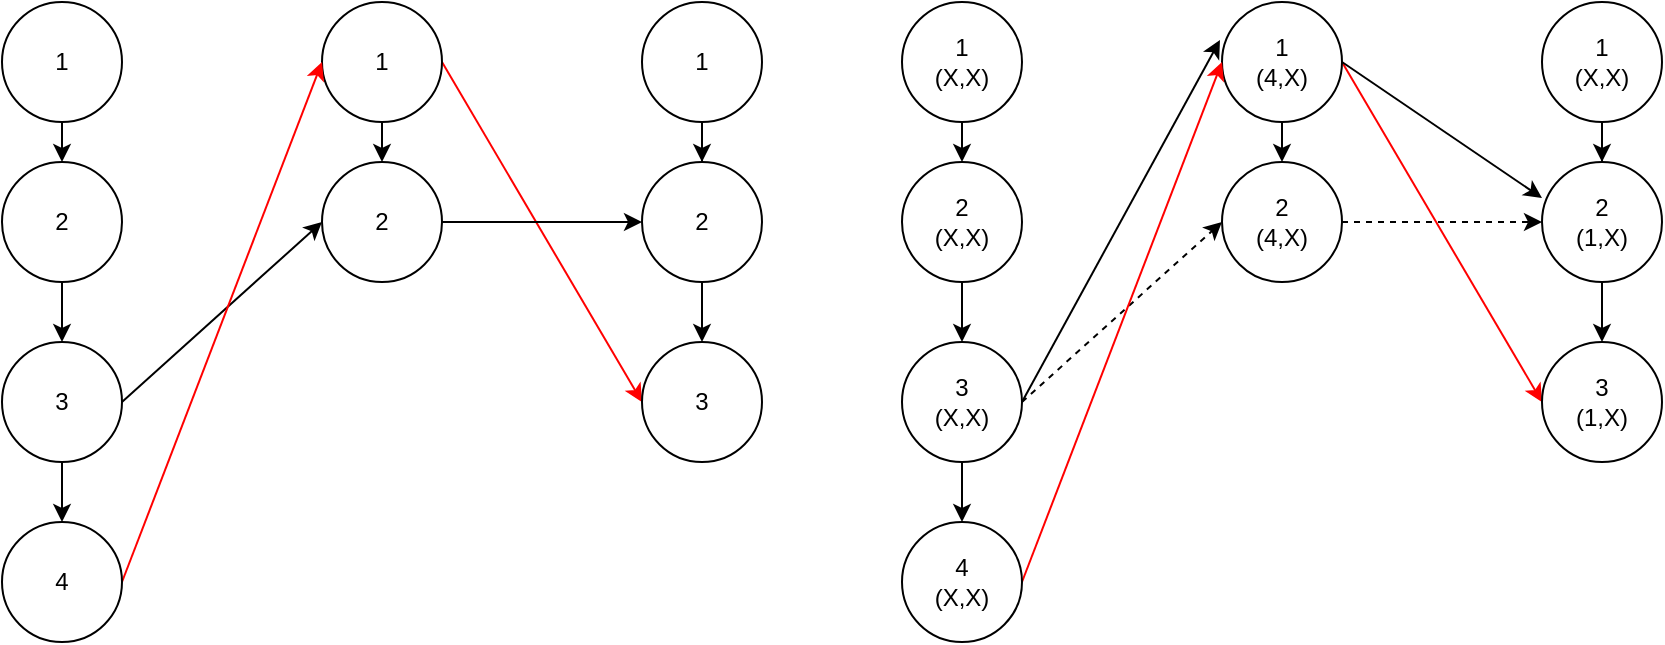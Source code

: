 <mxfile version="21.2.3" type="github">
  <diagram name="Page-1" id="EqN2ihkZY8LfmmxPtkRx">
    <mxGraphModel dx="1434" dy="760" grid="1" gridSize="10" guides="1" tooltips="1" connect="1" arrows="1" fold="1" page="1" pageScale="1" pageWidth="900" pageHeight="1600" math="0" shadow="0">
      <root>
        <mxCell id="0" />
        <mxCell id="1" parent="0" />
        <mxCell id="M4Kt0BlY2luRlgW2MM56-14" style="edgeStyle=orthogonalEdgeStyle;rounded=0;orthogonalLoop=1;jettySize=auto;html=1;exitX=0.5;exitY=1;exitDx=0;exitDy=0;entryX=0.5;entryY=0;entryDx=0;entryDy=0;" edge="1" parent="1" source="M4Kt0BlY2luRlgW2MM56-1" target="M4Kt0BlY2luRlgW2MM56-2">
          <mxGeometry relative="1" as="geometry" />
        </mxCell>
        <mxCell id="M4Kt0BlY2luRlgW2MM56-1" value="1" style="ellipse;whiteSpace=wrap;html=1;aspect=fixed;" vertex="1" parent="1">
          <mxGeometry x="40" y="120" width="60" height="60" as="geometry" />
        </mxCell>
        <mxCell id="M4Kt0BlY2luRlgW2MM56-15" style="edgeStyle=orthogonalEdgeStyle;rounded=0;orthogonalLoop=1;jettySize=auto;html=1;exitX=0.5;exitY=1;exitDx=0;exitDy=0;entryX=0.5;entryY=0;entryDx=0;entryDy=0;" edge="1" parent="1" source="M4Kt0BlY2luRlgW2MM56-2" target="M4Kt0BlY2luRlgW2MM56-3">
          <mxGeometry relative="1" as="geometry" />
        </mxCell>
        <mxCell id="M4Kt0BlY2luRlgW2MM56-2" value="2" style="ellipse;whiteSpace=wrap;html=1;aspect=fixed;" vertex="1" parent="1">
          <mxGeometry x="40" y="200" width="60" height="60" as="geometry" />
        </mxCell>
        <mxCell id="M4Kt0BlY2luRlgW2MM56-21" style="edgeStyle=orthogonalEdgeStyle;rounded=0;orthogonalLoop=1;jettySize=auto;html=1;exitX=0.5;exitY=1;exitDx=0;exitDy=0;" edge="1" parent="1" source="M4Kt0BlY2luRlgW2MM56-3" target="M4Kt0BlY2luRlgW2MM56-20">
          <mxGeometry relative="1" as="geometry" />
        </mxCell>
        <mxCell id="M4Kt0BlY2luRlgW2MM56-22" style="rounded=0;orthogonalLoop=1;jettySize=auto;html=1;exitX=1;exitY=0.5;exitDx=0;exitDy=0;entryX=0;entryY=0.5;entryDx=0;entryDy=0;" edge="1" parent="1" source="M4Kt0BlY2luRlgW2MM56-3" target="M4Kt0BlY2luRlgW2MM56-7">
          <mxGeometry relative="1" as="geometry" />
        </mxCell>
        <mxCell id="M4Kt0BlY2luRlgW2MM56-3" value="3" style="ellipse;whiteSpace=wrap;html=1;aspect=fixed;" vertex="1" parent="1">
          <mxGeometry x="40" y="290" width="60" height="60" as="geometry" />
        </mxCell>
        <mxCell id="M4Kt0BlY2luRlgW2MM56-16" style="edgeStyle=orthogonalEdgeStyle;rounded=0;orthogonalLoop=1;jettySize=auto;html=1;exitX=0.5;exitY=1;exitDx=0;exitDy=0;entryX=0.5;entryY=0;entryDx=0;entryDy=0;" edge="1" parent="1" source="M4Kt0BlY2luRlgW2MM56-6" target="M4Kt0BlY2luRlgW2MM56-7">
          <mxGeometry relative="1" as="geometry" />
        </mxCell>
        <mxCell id="M4Kt0BlY2luRlgW2MM56-26" style="rounded=0;orthogonalLoop=1;jettySize=auto;html=1;exitX=1;exitY=0.5;exitDx=0;exitDy=0;entryX=0;entryY=0.5;entryDx=0;entryDy=0;strokeColor=#FF0000;" edge="1" parent="1" source="M4Kt0BlY2luRlgW2MM56-6" target="M4Kt0BlY2luRlgW2MM56-12">
          <mxGeometry relative="1" as="geometry" />
        </mxCell>
        <mxCell id="M4Kt0BlY2luRlgW2MM56-6" value="1" style="ellipse;whiteSpace=wrap;html=1;aspect=fixed;" vertex="1" parent="1">
          <mxGeometry x="200" y="120" width="60" height="60" as="geometry" />
        </mxCell>
        <mxCell id="M4Kt0BlY2luRlgW2MM56-23" style="edgeStyle=orthogonalEdgeStyle;rounded=0;orthogonalLoop=1;jettySize=auto;html=1;exitX=1;exitY=0.5;exitDx=0;exitDy=0;" edge="1" parent="1" source="M4Kt0BlY2luRlgW2MM56-7" target="M4Kt0BlY2luRlgW2MM56-11">
          <mxGeometry relative="1" as="geometry" />
        </mxCell>
        <mxCell id="M4Kt0BlY2luRlgW2MM56-7" value="2" style="ellipse;whiteSpace=wrap;html=1;aspect=fixed;" vertex="1" parent="1">
          <mxGeometry x="200" y="200" width="60" height="60" as="geometry" />
        </mxCell>
        <mxCell id="M4Kt0BlY2luRlgW2MM56-18" style="edgeStyle=orthogonalEdgeStyle;rounded=0;orthogonalLoop=1;jettySize=auto;html=1;exitX=0.5;exitY=1;exitDx=0;exitDy=0;" edge="1" parent="1" source="M4Kt0BlY2luRlgW2MM56-10" target="M4Kt0BlY2luRlgW2MM56-11">
          <mxGeometry relative="1" as="geometry" />
        </mxCell>
        <mxCell id="M4Kt0BlY2luRlgW2MM56-10" value="1" style="ellipse;whiteSpace=wrap;html=1;aspect=fixed;" vertex="1" parent="1">
          <mxGeometry x="360" y="120" width="60" height="60" as="geometry" />
        </mxCell>
        <mxCell id="M4Kt0BlY2luRlgW2MM56-19" style="edgeStyle=orthogonalEdgeStyle;rounded=0;orthogonalLoop=1;jettySize=auto;html=1;exitX=0.5;exitY=1;exitDx=0;exitDy=0;entryX=0.5;entryY=0;entryDx=0;entryDy=0;" edge="1" parent="1" source="M4Kt0BlY2luRlgW2MM56-11" target="M4Kt0BlY2luRlgW2MM56-12">
          <mxGeometry relative="1" as="geometry" />
        </mxCell>
        <mxCell id="M4Kt0BlY2luRlgW2MM56-11" value="2" style="ellipse;whiteSpace=wrap;html=1;aspect=fixed;" vertex="1" parent="1">
          <mxGeometry x="360" y="200" width="60" height="60" as="geometry" />
        </mxCell>
        <mxCell id="M4Kt0BlY2luRlgW2MM56-12" value="3" style="ellipse;whiteSpace=wrap;html=1;aspect=fixed;" vertex="1" parent="1">
          <mxGeometry x="360" y="290" width="60" height="60" as="geometry" />
        </mxCell>
        <mxCell id="M4Kt0BlY2luRlgW2MM56-25" style="rounded=0;orthogonalLoop=1;jettySize=auto;html=1;exitX=1;exitY=0.5;exitDx=0;exitDy=0;entryX=0;entryY=0.5;entryDx=0;entryDy=0;strokeColor=#FF0000;" edge="1" parent="1" source="M4Kt0BlY2luRlgW2MM56-20" target="M4Kt0BlY2luRlgW2MM56-6">
          <mxGeometry relative="1" as="geometry" />
        </mxCell>
        <mxCell id="M4Kt0BlY2luRlgW2MM56-20" value="4" style="ellipse;whiteSpace=wrap;html=1;aspect=fixed;" vertex="1" parent="1">
          <mxGeometry x="40" y="380" width="60" height="60" as="geometry" />
        </mxCell>
        <mxCell id="M4Kt0BlY2luRlgW2MM56-28" style="edgeStyle=orthogonalEdgeStyle;rounded=0;orthogonalLoop=1;jettySize=auto;html=1;exitX=0.5;exitY=1;exitDx=0;exitDy=0;entryX=0.5;entryY=0;entryDx=0;entryDy=0;" edge="1" parent="1" source="M4Kt0BlY2luRlgW2MM56-29" target="M4Kt0BlY2luRlgW2MM56-31">
          <mxGeometry relative="1" as="geometry" />
        </mxCell>
        <mxCell id="M4Kt0BlY2luRlgW2MM56-29" value="1&lt;br&gt;(X,X)" style="ellipse;whiteSpace=wrap;html=1;aspect=fixed;" vertex="1" parent="1">
          <mxGeometry x="490" y="120" width="60" height="60" as="geometry" />
        </mxCell>
        <mxCell id="M4Kt0BlY2luRlgW2MM56-30" style="edgeStyle=orthogonalEdgeStyle;rounded=0;orthogonalLoop=1;jettySize=auto;html=1;exitX=0.5;exitY=1;exitDx=0;exitDy=0;entryX=0.5;entryY=0;entryDx=0;entryDy=0;" edge="1" parent="1" source="M4Kt0BlY2luRlgW2MM56-31" target="M4Kt0BlY2luRlgW2MM56-34">
          <mxGeometry relative="1" as="geometry" />
        </mxCell>
        <mxCell id="M4Kt0BlY2luRlgW2MM56-31" value="2&lt;br&gt;(X,X)" style="ellipse;whiteSpace=wrap;html=1;aspect=fixed;" vertex="1" parent="1">
          <mxGeometry x="490" y="200" width="60" height="60" as="geometry" />
        </mxCell>
        <mxCell id="M4Kt0BlY2luRlgW2MM56-32" style="edgeStyle=orthogonalEdgeStyle;rounded=0;orthogonalLoop=1;jettySize=auto;html=1;exitX=0.5;exitY=1;exitDx=0;exitDy=0;" edge="1" parent="1" source="M4Kt0BlY2luRlgW2MM56-34" target="M4Kt0BlY2luRlgW2MM56-46">
          <mxGeometry relative="1" as="geometry" />
        </mxCell>
        <mxCell id="M4Kt0BlY2luRlgW2MM56-33" style="rounded=0;orthogonalLoop=1;jettySize=auto;html=1;exitX=1;exitY=0.5;exitDx=0;exitDy=0;entryX=0;entryY=0.5;entryDx=0;entryDy=0;dashed=1;" edge="1" parent="1" source="M4Kt0BlY2luRlgW2MM56-34" target="M4Kt0BlY2luRlgW2MM56-39">
          <mxGeometry relative="1" as="geometry" />
        </mxCell>
        <mxCell id="M4Kt0BlY2luRlgW2MM56-48" style="rounded=0;orthogonalLoop=1;jettySize=auto;html=1;exitX=1;exitY=0.5;exitDx=0;exitDy=0;entryX=-0.017;entryY=0.317;entryDx=0;entryDy=0;entryPerimeter=0;" edge="1" parent="1" source="M4Kt0BlY2luRlgW2MM56-34" target="M4Kt0BlY2luRlgW2MM56-37">
          <mxGeometry relative="1" as="geometry" />
        </mxCell>
        <mxCell id="M4Kt0BlY2luRlgW2MM56-34" value="3&lt;br&gt;(X,X)" style="ellipse;whiteSpace=wrap;html=1;aspect=fixed;" vertex="1" parent="1">
          <mxGeometry x="490" y="290" width="60" height="60" as="geometry" />
        </mxCell>
        <mxCell id="M4Kt0BlY2luRlgW2MM56-35" style="edgeStyle=orthogonalEdgeStyle;rounded=0;orthogonalLoop=1;jettySize=auto;html=1;exitX=0.5;exitY=1;exitDx=0;exitDy=0;entryX=0.5;entryY=0;entryDx=0;entryDy=0;" edge="1" parent="1" source="M4Kt0BlY2luRlgW2MM56-37" target="M4Kt0BlY2luRlgW2MM56-39">
          <mxGeometry relative="1" as="geometry" />
        </mxCell>
        <mxCell id="M4Kt0BlY2luRlgW2MM56-36" style="rounded=0;orthogonalLoop=1;jettySize=auto;html=1;exitX=1;exitY=0.5;exitDx=0;exitDy=0;entryX=0;entryY=0.5;entryDx=0;entryDy=0;strokeColor=#FF0000;" edge="1" parent="1" source="M4Kt0BlY2luRlgW2MM56-37" target="M4Kt0BlY2luRlgW2MM56-44">
          <mxGeometry relative="1" as="geometry" />
        </mxCell>
        <mxCell id="M4Kt0BlY2luRlgW2MM56-49" style="rounded=0;orthogonalLoop=1;jettySize=auto;html=1;exitX=1;exitY=0.5;exitDx=0;exitDy=0;entryX=0;entryY=0.3;entryDx=0;entryDy=0;entryPerimeter=0;" edge="1" parent="1" source="M4Kt0BlY2luRlgW2MM56-37" target="M4Kt0BlY2luRlgW2MM56-43">
          <mxGeometry relative="1" as="geometry" />
        </mxCell>
        <mxCell id="M4Kt0BlY2luRlgW2MM56-37" value="1&lt;br&gt;(4,X)" style="ellipse;whiteSpace=wrap;html=1;aspect=fixed;" vertex="1" parent="1">
          <mxGeometry x="650" y="120" width="60" height="60" as="geometry" />
        </mxCell>
        <mxCell id="M4Kt0BlY2luRlgW2MM56-38" style="edgeStyle=orthogonalEdgeStyle;rounded=0;orthogonalLoop=1;jettySize=auto;html=1;exitX=1;exitY=0.5;exitDx=0;exitDy=0;dashed=1;" edge="1" parent="1" source="M4Kt0BlY2luRlgW2MM56-39" target="M4Kt0BlY2luRlgW2MM56-43">
          <mxGeometry relative="1" as="geometry" />
        </mxCell>
        <mxCell id="M4Kt0BlY2luRlgW2MM56-39" value="2&lt;br&gt;(4,X)" style="ellipse;whiteSpace=wrap;html=1;aspect=fixed;" vertex="1" parent="1">
          <mxGeometry x="650" y="200" width="60" height="60" as="geometry" />
        </mxCell>
        <mxCell id="M4Kt0BlY2luRlgW2MM56-40" style="edgeStyle=orthogonalEdgeStyle;rounded=0;orthogonalLoop=1;jettySize=auto;html=1;exitX=0.5;exitY=1;exitDx=0;exitDy=0;" edge="1" parent="1" source="M4Kt0BlY2luRlgW2MM56-41" target="M4Kt0BlY2luRlgW2MM56-43">
          <mxGeometry relative="1" as="geometry" />
        </mxCell>
        <mxCell id="M4Kt0BlY2luRlgW2MM56-41" value="1&lt;br&gt;(X,X)" style="ellipse;whiteSpace=wrap;html=1;aspect=fixed;" vertex="1" parent="1">
          <mxGeometry x="810" y="120" width="60" height="60" as="geometry" />
        </mxCell>
        <mxCell id="M4Kt0BlY2luRlgW2MM56-42" style="edgeStyle=orthogonalEdgeStyle;rounded=0;orthogonalLoop=1;jettySize=auto;html=1;exitX=0.5;exitY=1;exitDx=0;exitDy=0;entryX=0.5;entryY=0;entryDx=0;entryDy=0;" edge="1" parent="1" source="M4Kt0BlY2luRlgW2MM56-43" target="M4Kt0BlY2luRlgW2MM56-44">
          <mxGeometry relative="1" as="geometry" />
        </mxCell>
        <mxCell id="M4Kt0BlY2luRlgW2MM56-43" value="2&lt;br&gt;(1,X)" style="ellipse;whiteSpace=wrap;html=1;aspect=fixed;" vertex="1" parent="1">
          <mxGeometry x="810" y="200" width="60" height="60" as="geometry" />
        </mxCell>
        <mxCell id="M4Kt0BlY2luRlgW2MM56-44" value="3&lt;br&gt;(1,X)" style="ellipse;whiteSpace=wrap;html=1;aspect=fixed;" vertex="1" parent="1">
          <mxGeometry x="810" y="290" width="60" height="60" as="geometry" />
        </mxCell>
        <mxCell id="M4Kt0BlY2luRlgW2MM56-45" style="rounded=0;orthogonalLoop=1;jettySize=auto;html=1;exitX=1;exitY=0.5;exitDx=0;exitDy=0;entryX=0;entryY=0.5;entryDx=0;entryDy=0;strokeColor=#FF0000;" edge="1" parent="1" source="M4Kt0BlY2luRlgW2MM56-46" target="M4Kt0BlY2luRlgW2MM56-37">
          <mxGeometry relative="1" as="geometry" />
        </mxCell>
        <mxCell id="M4Kt0BlY2luRlgW2MM56-46" value="4&lt;br&gt;(X,X)" style="ellipse;whiteSpace=wrap;html=1;aspect=fixed;" vertex="1" parent="1">
          <mxGeometry x="490" y="380" width="60" height="60" as="geometry" />
        </mxCell>
      </root>
    </mxGraphModel>
  </diagram>
</mxfile>
